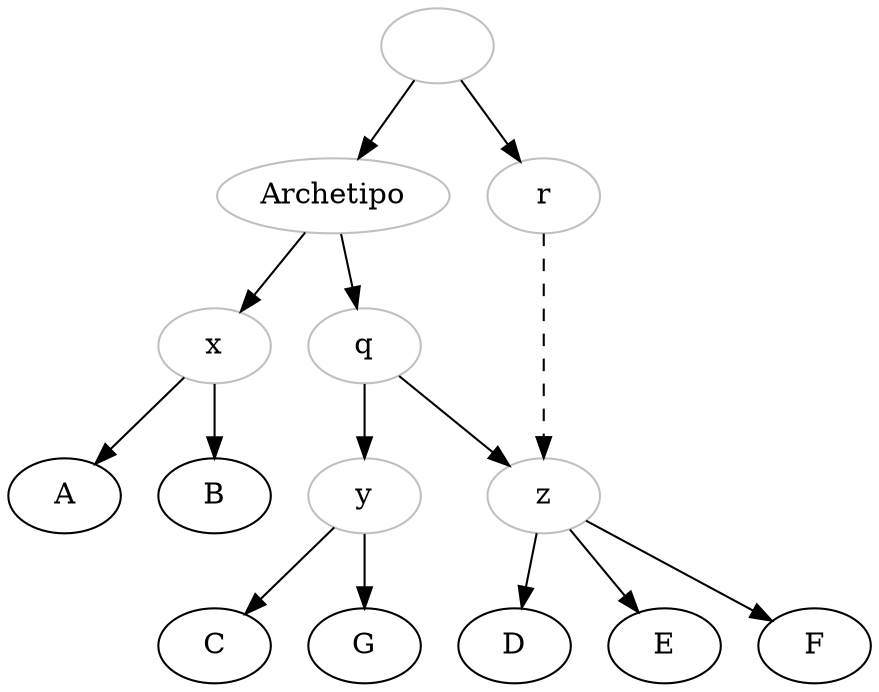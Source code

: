 digraph {
O[color="grey", label=""];
Archetipo[color="grey"];
x[color="grey"];
q[color="grey"];
y[color="grey"];
z[color="grey"];
r[color="grey"];

O->Archetipo;
Archetipo->x;
x->A;
x->B;
Archetipo->q;
q->y;
y->C;
y->G;
q->z;
z->D;
z->E;
z->F;
O->r;
r->z[style="dashed"];

}